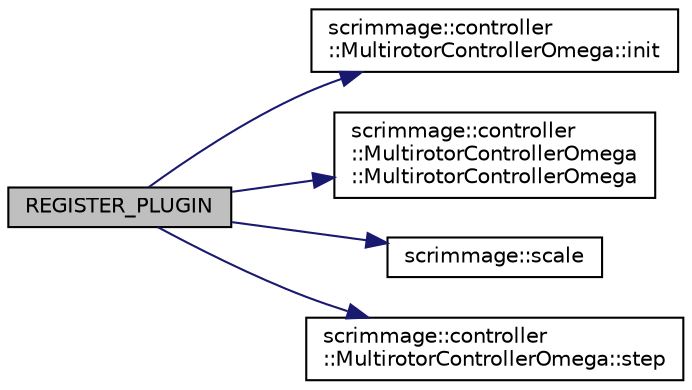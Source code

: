 digraph "REGISTER_PLUGIN"
{
 // LATEX_PDF_SIZE
  edge [fontname="Helvetica",fontsize="10",labelfontname="Helvetica",labelfontsize="10"];
  node [fontname="Helvetica",fontsize="10",shape=record];
  rankdir="LR";
  Node1 [label="REGISTER_PLUGIN",height=0.2,width=0.4,color="black", fillcolor="grey75", style="filled", fontcolor="black",tooltip=" "];
  Node1 -> Node2 [color="midnightblue",fontsize="10",style="solid",fontname="Helvetica"];
  Node2 [label="scrimmage::controller\l::MultirotorControllerOmega::init",height=0.2,width=0.4,color="black", fillcolor="white", style="filled",URL="$classscrimmage_1_1controller_1_1MultirotorControllerOmega.html#a3f1326d88c0d14274a836b161fe5670e",tooltip=" "];
  Node1 -> Node3 [color="midnightblue",fontsize="10",style="solid",fontname="Helvetica"];
  Node3 [label="scrimmage::controller\l::MultirotorControllerOmega\l::MultirotorControllerOmega",height=0.2,width=0.4,color="black", fillcolor="white", style="filled",URL="$classscrimmage_1_1controller_1_1MultirotorControllerOmega.html#affd4d0613b6fe1a5f59db21d1ac76657",tooltip=" "];
  Node1 -> Node4 [color="midnightblue",fontsize="10",style="solid",fontname="Helvetica"];
  Node4 [label="scrimmage::scale",height=0.2,width=0.4,color="black", fillcolor="white", style="filled",URL="$namespacescrimmage.html#ad2db458678bcd083ebac042fe72e81da",tooltip=" "];
  Node1 -> Node5 [color="midnightblue",fontsize="10",style="solid",fontname="Helvetica"];
  Node5 [label="scrimmage::controller\l::MultirotorControllerOmega::step",height=0.2,width=0.4,color="black", fillcolor="white", style="filled",URL="$classscrimmage_1_1controller_1_1MultirotorControllerOmega.html#ad91fd6793cc59016df6a3d2dcfb3ecf4",tooltip=" "];
}
